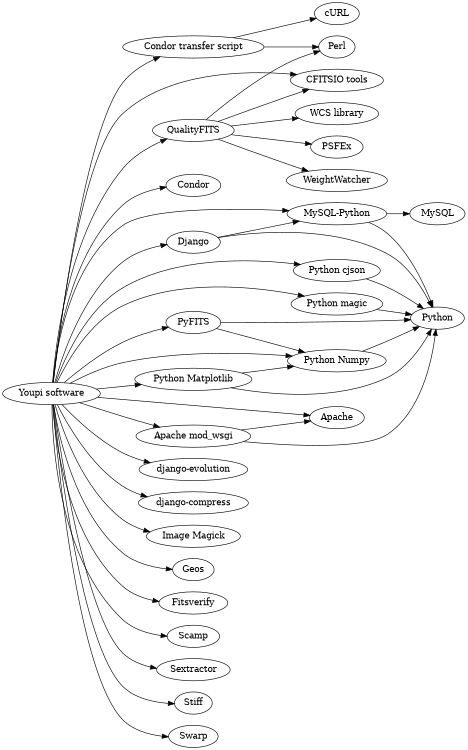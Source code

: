 digraph G {
	size="5,5";
	rankdir = LR;

	youpi [label="Youpi software"];
	cfitsio	[label="CFITSIO tools"];
	condor [label="Condor"];
	django [label="Django"];
	django_evolution [label="django-evolution"];
	django_compress [label="django-compress"];
	magic [label="Image Magick"];
	modwsgi [label="Apache mod_wsgi"];
	mysqlpython [label="MySQL-Python"];
	pyfits [label="PyFITS"];
	python [label="Python"];
	pythoncjson	[label="Python cjson"];
	pythonmagic	[label="Python magic"];
	pythonmplib	[label="Python Matplotlib"];
	pythonnumpy	[label="Python Numpy"];
	apache [label="Apache"];
	mysql [label="MySQL"];
	mysql [label="MySQL"];
	condortrpl [label="Condor transfer script"];
	perl [label="Perl"];
	curl [label="cURL"];
	geos [label="Geos"];
	wcslib [label="WCS library"];
	fitsverify [label="Fitsverify"];

	scamp [label="Scamp"];
	sextractor [label="Sextractor"];
	stiff [label="Stiff"];
	swarp [label="Swarp"];
	qfits [label="QualityFITS"];
	psfex [label="PSFEx"];
	ww [label="WeightWatcher"];

	youpi -> apache;
	youpi -> cfitsio;
	youpi -> condor;
	youpi -> django;
	youpi -> django_evolution;
	youpi -> django_compress;
	youpi -> magic;
	youpi -> modwsgi;
	youpi -> pyfits;
	youpi -> pythoncjson;
	youpi -> pythonmagic;
	youpi -> pythonmplib;
	youpi -> pythonnumpy;
	youpi -> mysqlpython;
	youpi -> geos;
	youpi -> condortrpl;
	youpi -> fitsverify;

	youpi -> scamp;
	youpi -> sextractor;
	youpi -> stiff;
	youpi -> swarp;
	youpi -> qfits;

	qfits -> cfitsio;
	qfits -> perl;
	qfits -> ww;
	qfits -> psfex;
	qfits -> wcslib;
	mysqlpython -> mysql;
	django -> python;
	django -> mysqlpython;
	modwsgi -> apache;
	modwsgi -> python;
	pythonmagic -> python;
	pythonmplib -> python;
	pythoncjson -> python;
	pythonnumpy -> python;
	mysqlpython -> python;
	pyfits -> python;
	pyfits -> pythonnumpy;
	pythonmplib -> pythonnumpy;
	condortrpl -> perl;
	condortrpl -> curl;
}
